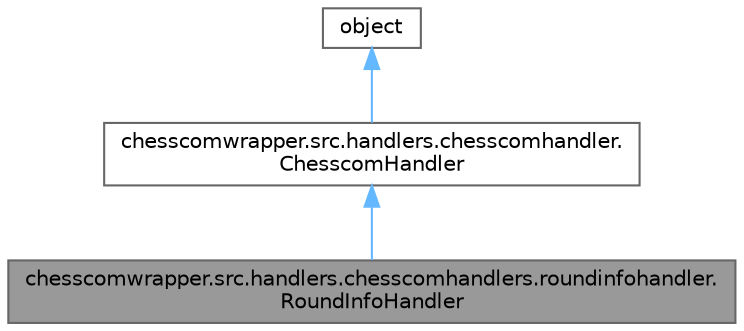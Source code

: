 digraph "chesscomwrapper.src.handlers.chesscomhandlers.roundinfohandler.RoundInfoHandler"
{
 // LATEX_PDF_SIZE
  bgcolor="transparent";
  edge [fontname=Helvetica,fontsize=10,labelfontname=Helvetica,labelfontsize=10];
  node [fontname=Helvetica,fontsize=10,shape=box,height=0.2,width=0.4];
  Node1 [label="chesscomwrapper.src.handlers.chesscomhandlers.roundinfohandler.\lRoundInfoHandler",height=0.2,width=0.4,color="gray40", fillcolor="grey60", style="filled", fontcolor="black",tooltip=" "];
  Node2 -> Node1 [dir="back",color="steelblue1",style="solid"];
  Node2 [label="chesscomwrapper.src.handlers.chesscomhandler.\lChesscomHandler",height=0.2,width=0.4,color="gray40", fillcolor="white", style="filled",URL="$classchesscomwrapper_1_1src_1_1handlers_1_1chesscomhandler_1_1_chesscom_handler.html",tooltip="Interface for RequestHandler."];
  Node3 -> Node2 [dir="back",color="steelblue1",style="solid"];
  Node3 [label="object",height=0.2,width=0.4,color="gray40", fillcolor="white", style="filled",tooltip=" "];
}
